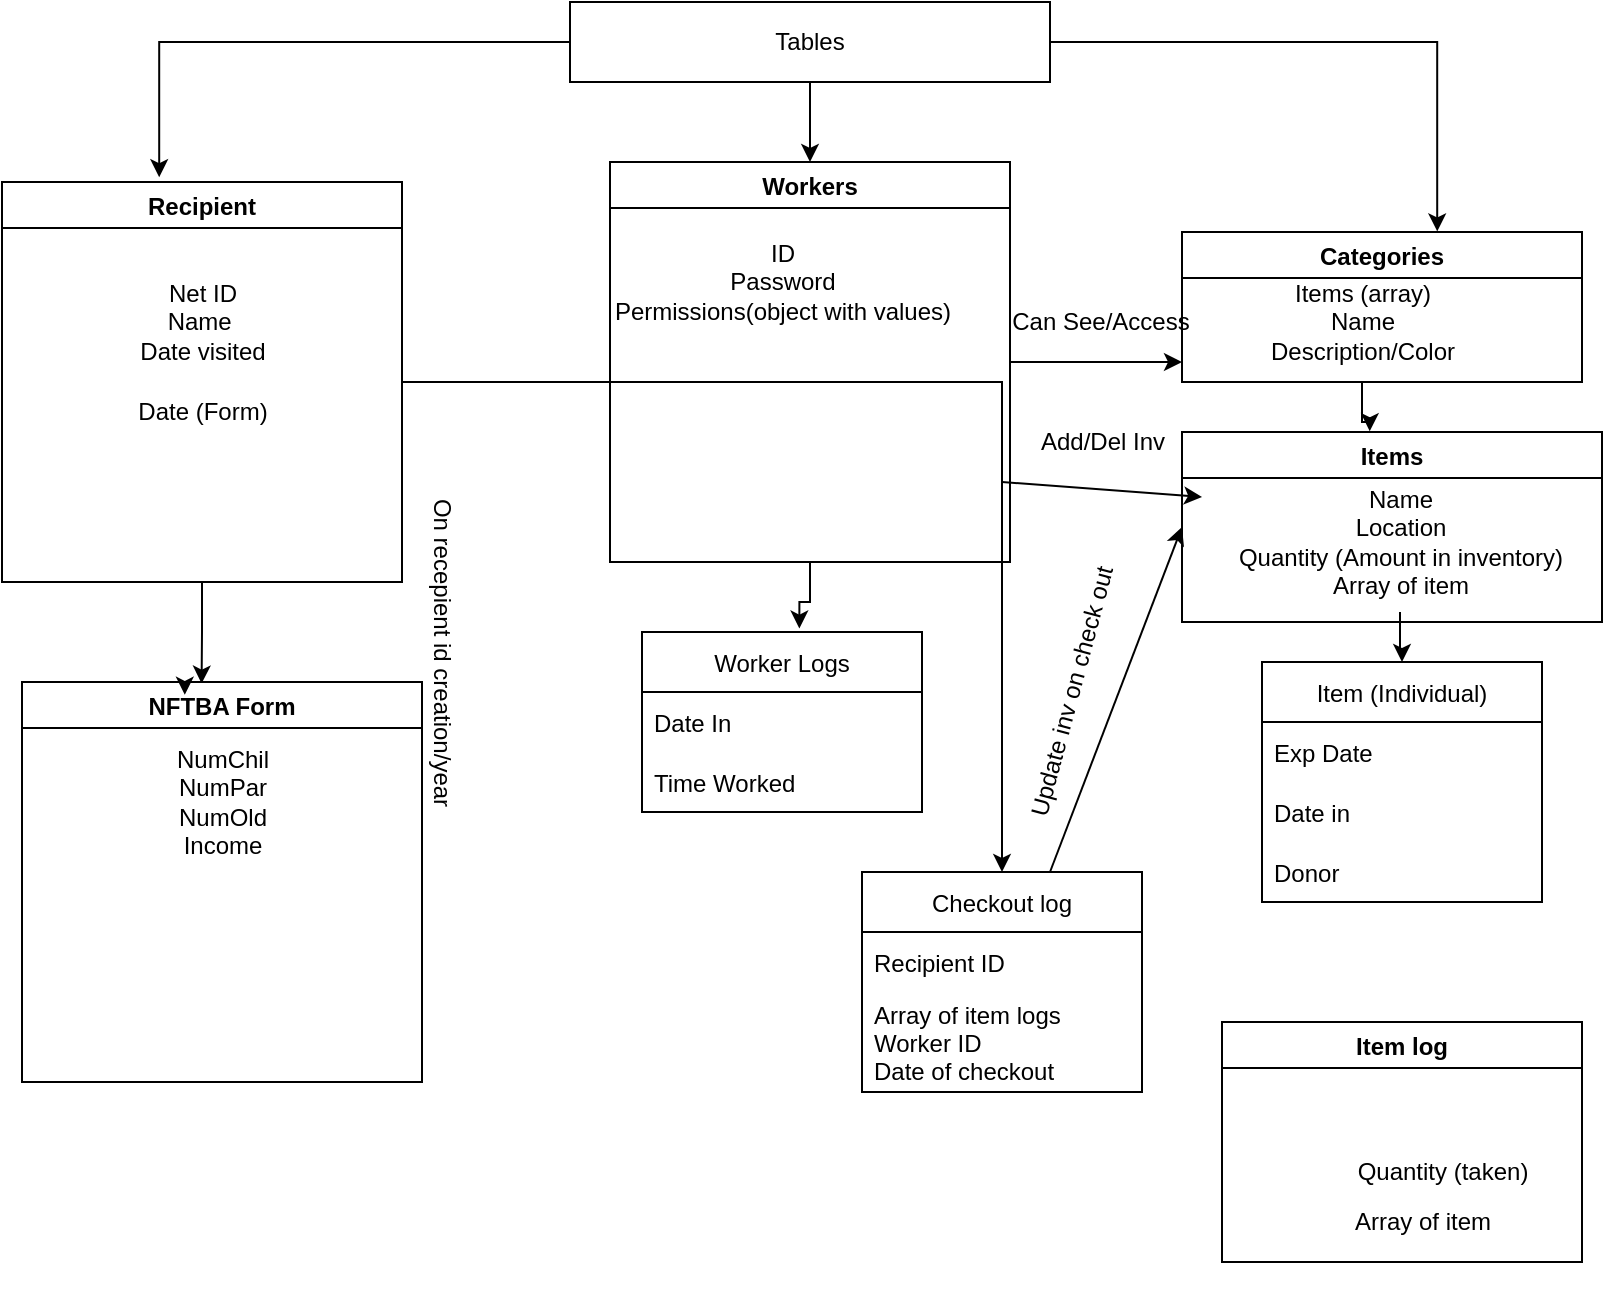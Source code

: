 <mxfile version="20.3.0" type="github">
  <diagram id="C5RBs43oDa-KdzZeNtuy" name="Page-1">
    <mxGraphModel dx="782" dy="468" grid="1" gridSize="10" guides="1" tooltips="1" connect="1" arrows="1" fold="1" page="1" pageScale="1" pageWidth="827" pageHeight="1169" math="0" shadow="0">
      <root>
        <mxCell id="WIyWlLk6GJQsqaUBKTNV-0" />
        <mxCell id="WIyWlLk6GJQsqaUBKTNV-1" parent="WIyWlLk6GJQsqaUBKTNV-0" />
        <mxCell id="W-ZZmaoJpfkEgvUS2qyO-48" style="edgeStyle=orthogonalEdgeStyle;rounded=0;orthogonalLoop=1;jettySize=auto;html=1;entryX=0.449;entryY=0.004;entryDx=0;entryDy=0;entryPerimeter=0;" parent="WIyWlLk6GJQsqaUBKTNV-1" source="W-ZZmaoJpfkEgvUS2qyO-13" target="W-ZZmaoJpfkEgvUS2qyO-45" edge="1">
          <mxGeometry relative="1" as="geometry" />
        </mxCell>
        <mxCell id="LEjf0Js33OpnvhWqmB9_-26" style="edgeStyle=orthogonalEdgeStyle;rounded=0;orthogonalLoop=1;jettySize=auto;html=1;" parent="WIyWlLk6GJQsqaUBKTNV-1" source="W-ZZmaoJpfkEgvUS2qyO-13" target="LEjf0Js33OpnvhWqmB9_-22" edge="1">
          <mxGeometry relative="1" as="geometry" />
        </mxCell>
        <mxCell id="W-ZZmaoJpfkEgvUS2qyO-13" value="Recipient" style="swimlane;startSize=23;" parent="WIyWlLk6GJQsqaUBKTNV-1" vertex="1">
          <mxGeometry x="10" y="260" width="200" height="200" as="geometry" />
        </mxCell>
        <mxCell id="W-ZZmaoJpfkEgvUS2qyO-18" value="Net ID&lt;br&gt;Name&amp;nbsp;&lt;br&gt;Date visited" style="text;html=1;align=center;verticalAlign=middle;resizable=0;points=[];autosize=1;strokeColor=none;fillColor=none;" parent="W-ZZmaoJpfkEgvUS2qyO-13" vertex="1">
          <mxGeometry x="55" y="40" width="90" height="60" as="geometry" />
        </mxCell>
        <mxCell id="W-ZZmaoJpfkEgvUS2qyO-39" value="Date (Form)" style="text;html=1;align=center;verticalAlign=middle;resizable=0;points=[];autosize=1;strokeColor=none;fillColor=none;" parent="W-ZZmaoJpfkEgvUS2qyO-13" vertex="1">
          <mxGeometry x="55" y="100" width="90" height="30" as="geometry" />
        </mxCell>
        <mxCell id="W-ZZmaoJpfkEgvUS2qyO-14" value="Categories" style="swimlane;" parent="WIyWlLk6GJQsqaUBKTNV-1" vertex="1">
          <mxGeometry x="600" y="285" width="200" height="75" as="geometry" />
        </mxCell>
        <mxCell id="W-ZZmaoJpfkEgvUS2qyO-37" style="edgeStyle=orthogonalEdgeStyle;rounded=0;orthogonalLoop=1;jettySize=auto;html=1;entryX=0.393;entryY=-0.012;entryDx=0;entryDy=0;entryPerimeter=0;" parent="WIyWlLk6GJQsqaUBKTNV-1" source="W-ZZmaoJpfkEgvUS2qyO-34" target="W-ZZmaoJpfkEgvUS2qyO-13" edge="1">
          <mxGeometry relative="1" as="geometry" />
        </mxCell>
        <mxCell id="W-ZZmaoJpfkEgvUS2qyO-38" style="edgeStyle=orthogonalEdgeStyle;rounded=0;orthogonalLoop=1;jettySize=auto;html=1;entryX=0.638;entryY=-0.004;entryDx=0;entryDy=0;entryPerimeter=0;" parent="WIyWlLk6GJQsqaUBKTNV-1" source="W-ZZmaoJpfkEgvUS2qyO-34" target="W-ZZmaoJpfkEgvUS2qyO-14" edge="1">
          <mxGeometry relative="1" as="geometry" />
        </mxCell>
        <mxCell id="LEjf0Js33OpnvhWqmB9_-2" style="edgeStyle=orthogonalEdgeStyle;rounded=0;orthogonalLoop=1;jettySize=auto;html=1;" parent="WIyWlLk6GJQsqaUBKTNV-1" source="W-ZZmaoJpfkEgvUS2qyO-34" target="LEjf0Js33OpnvhWqmB9_-1" edge="1">
          <mxGeometry relative="1" as="geometry" />
        </mxCell>
        <mxCell id="W-ZZmaoJpfkEgvUS2qyO-34" value="Tables" style="rounded=0;whiteSpace=wrap;html=1;" parent="WIyWlLk6GJQsqaUBKTNV-1" vertex="1">
          <mxGeometry x="294" y="170" width="240" height="40" as="geometry" />
        </mxCell>
        <mxCell id="W-ZZmaoJpfkEgvUS2qyO-45" value="NFTBA Form" style="swimlane;" parent="WIyWlLk6GJQsqaUBKTNV-1" vertex="1">
          <mxGeometry x="20" y="510" width="200" height="200" as="geometry" />
        </mxCell>
        <mxCell id="W-ZZmaoJpfkEgvUS2qyO-49" style="edgeStyle=orthogonalEdgeStyle;rounded=0;orthogonalLoop=1;jettySize=auto;html=1;exitX=0.5;exitY=0;exitDx=0;exitDy=0;entryX=0.407;entryY=0.032;entryDx=0;entryDy=0;entryPerimeter=0;" parent="WIyWlLk6GJQsqaUBKTNV-1" source="W-ZZmaoJpfkEgvUS2qyO-45" target="W-ZZmaoJpfkEgvUS2qyO-45" edge="1">
          <mxGeometry relative="1" as="geometry" />
        </mxCell>
        <mxCell id="W-ZZmaoJpfkEgvUS2qyO-51" value="NumChil&lt;br&gt;NumPar&lt;br&gt;NumOld&lt;br&gt;Income" style="text;html=1;align=center;verticalAlign=middle;resizable=0;points=[];autosize=1;strokeColor=none;fillColor=none;" parent="WIyWlLk6GJQsqaUBKTNV-1" vertex="1">
          <mxGeometry x="85" y="535" width="70" height="70" as="geometry" />
        </mxCell>
        <mxCell id="LEjf0Js33OpnvhWqmB9_-0" value="On recepient id creation/year" style="text;html=1;align=center;verticalAlign=middle;resizable=0;points=[];autosize=1;strokeColor=none;fillColor=none;rotation=90;" parent="WIyWlLk6GJQsqaUBKTNV-1" vertex="1">
          <mxGeometry x="140" y="480" width="180" height="30" as="geometry" />
        </mxCell>
        <mxCell id="LEjf0Js33OpnvhWqmB9_-19" style="edgeStyle=orthogonalEdgeStyle;rounded=0;orthogonalLoop=1;jettySize=auto;html=1;" parent="WIyWlLk6GJQsqaUBKTNV-1" source="LEjf0Js33OpnvhWqmB9_-1" edge="1">
          <mxGeometry relative="1" as="geometry">
            <mxPoint x="600" y="350" as="targetPoint" />
          </mxGeometry>
        </mxCell>
        <mxCell id="GrbsJYLR_bLG-Z3R_im9-24" style="edgeStyle=orthogonalEdgeStyle;rounded=0;orthogonalLoop=1;jettySize=auto;html=1;entryX=0.562;entryY=-0.019;entryDx=0;entryDy=0;entryPerimeter=0;" edge="1" parent="WIyWlLk6GJQsqaUBKTNV-1" source="LEjf0Js33OpnvhWqmB9_-1" target="GrbsJYLR_bLG-Z3R_im9-13">
          <mxGeometry relative="1" as="geometry" />
        </mxCell>
        <mxCell id="LEjf0Js33OpnvhWqmB9_-1" value="Workers" style="swimlane;" parent="WIyWlLk6GJQsqaUBKTNV-1" vertex="1">
          <mxGeometry x="314" y="250" width="200" height="200" as="geometry" />
        </mxCell>
        <mxCell id="LEjf0Js33OpnvhWqmB9_-3" value="ID&lt;br&gt;Password&lt;br&gt;Permissions(object with values)" style="text;html=1;align=center;verticalAlign=middle;resizable=0;points=[];autosize=1;strokeColor=none;fillColor=none;" parent="WIyWlLk6GJQsqaUBKTNV-1" vertex="1">
          <mxGeometry x="305" y="280" width="190" height="60" as="geometry" />
        </mxCell>
        <mxCell id="LEjf0Js33OpnvhWqmB9_-8" style="edgeStyle=orthogonalEdgeStyle;rounded=0;orthogonalLoop=1;jettySize=auto;html=1;entryX=0.447;entryY=-0.004;entryDx=0;entryDy=0;entryPerimeter=0;" parent="WIyWlLk6GJQsqaUBKTNV-1" source="LEjf0Js33OpnvhWqmB9_-4" target="LEjf0Js33OpnvhWqmB9_-6" edge="1">
          <mxGeometry relative="1" as="geometry" />
        </mxCell>
        <mxCell id="LEjf0Js33OpnvhWqmB9_-4" value="Items (array)&lt;br&gt;Name&lt;br&gt;Description/Color" style="text;html=1;align=center;verticalAlign=middle;resizable=0;points=[];autosize=1;strokeColor=none;fillColor=none;" parent="WIyWlLk6GJQsqaUBKTNV-1" vertex="1">
          <mxGeometry x="630" y="300" width="120" height="60" as="geometry" />
        </mxCell>
        <mxCell id="LEjf0Js33OpnvhWqmB9_-6" value="Items" style="swimlane;" parent="WIyWlLk6GJQsqaUBKTNV-1" vertex="1">
          <mxGeometry x="600" y="385" width="210" height="95" as="geometry" />
        </mxCell>
        <mxCell id="LEjf0Js33OpnvhWqmB9_-7" value="Name&lt;br&gt;Location&lt;br&gt;Quantity (Amount in inventory)&lt;br&gt;Array of item" style="text;html=1;align=center;verticalAlign=middle;resizable=0;points=[];autosize=1;strokeColor=none;fillColor=none;" parent="LEjf0Js33OpnvhWqmB9_-6" vertex="1">
          <mxGeometry x="14" y="20" width="190" height="70" as="geometry" />
        </mxCell>
        <mxCell id="LEjf0Js33OpnvhWqmB9_-9" value="Item log" style="swimlane;" parent="WIyWlLk6GJQsqaUBKTNV-1" vertex="1">
          <mxGeometry x="620" y="680" width="180" height="120" as="geometry" />
        </mxCell>
        <mxCell id="LEjf0Js33OpnvhWqmB9_-14" value="Quantity (taken)" style="text;html=1;align=center;verticalAlign=middle;resizable=0;points=[];autosize=1;strokeColor=none;fillColor=none;" parent="LEjf0Js33OpnvhWqmB9_-9" vertex="1">
          <mxGeometry x="55" y="60" width="110" height="30" as="geometry" />
        </mxCell>
        <mxCell id="GrbsJYLR_bLG-Z3R_im9-0" value="&lt;br&gt;" style="text;html=1;align=center;verticalAlign=middle;resizable=0;points=[];autosize=1;strokeColor=none;fillColor=none;" vertex="1" parent="LEjf0Js33OpnvhWqmB9_-9">
          <mxGeometry x="100" y="105" width="20" height="30" as="geometry" />
        </mxCell>
        <mxCell id="GrbsJYLR_bLG-Z3R_im9-22" value="Array of item" style="text;html=1;align=center;verticalAlign=middle;resizable=0;points=[];autosize=1;strokeColor=none;fillColor=none;" vertex="1" parent="LEjf0Js33OpnvhWqmB9_-9">
          <mxGeometry x="55" y="85" width="90" height="30" as="geometry" />
        </mxCell>
        <mxCell id="LEjf0Js33OpnvhWqmB9_-20" value="Can See/Access" style="text;html=1;align=center;verticalAlign=middle;resizable=0;points=[];autosize=1;strokeColor=none;fillColor=none;" parent="WIyWlLk6GJQsqaUBKTNV-1" vertex="1">
          <mxGeometry x="504" y="315" width="110" height="30" as="geometry" />
        </mxCell>
        <mxCell id="LEjf0Js33OpnvhWqmB9_-22" value="Checkout log" style="swimlane;fontStyle=0;childLayout=stackLayout;horizontal=1;startSize=30;horizontalStack=0;resizeParent=1;resizeParentMax=0;resizeLast=0;collapsible=1;marginBottom=0;" parent="WIyWlLk6GJQsqaUBKTNV-1" vertex="1">
          <mxGeometry x="440" y="605" width="140" height="110" as="geometry" />
        </mxCell>
        <mxCell id="LEjf0Js33OpnvhWqmB9_-23" value="Recipient ID" style="text;strokeColor=none;fillColor=none;align=left;verticalAlign=middle;spacingLeft=4;spacingRight=4;overflow=hidden;points=[[0,0.5],[1,0.5]];portConstraint=eastwest;rotatable=0;" parent="LEjf0Js33OpnvhWqmB9_-22" vertex="1">
          <mxGeometry y="30" width="140" height="30" as="geometry" />
        </mxCell>
        <mxCell id="LEjf0Js33OpnvhWqmB9_-24" value="Array of item logs&#xa;Worker ID &#xa;Date of checkout" style="text;strokeColor=none;fillColor=none;align=left;verticalAlign=middle;spacingLeft=4;spacingRight=4;overflow=hidden;points=[[0,0.5],[1,0.5]];portConstraint=eastwest;rotatable=0;" parent="LEjf0Js33OpnvhWqmB9_-22" vertex="1">
          <mxGeometry y="60" width="140" height="50" as="geometry" />
        </mxCell>
        <mxCell id="GrbsJYLR_bLG-Z3R_im9-7" value="" style="endArrow=classic;html=1;rounded=0;entryX=0;entryY=0.5;entryDx=0;entryDy=0;" edge="1" parent="WIyWlLk6GJQsqaUBKTNV-1" target="LEjf0Js33OpnvhWqmB9_-6">
          <mxGeometry width="50" height="50" relative="1" as="geometry">
            <mxPoint x="534" y="605" as="sourcePoint" />
            <mxPoint x="584" y="555" as="targetPoint" />
          </mxGeometry>
        </mxCell>
        <mxCell id="GrbsJYLR_bLG-Z3R_im9-9" value="" style="endArrow=classic;html=1;rounded=0;entryX=-0.021;entryY=0.178;entryDx=0;entryDy=0;entryPerimeter=0;" edge="1" parent="WIyWlLk6GJQsqaUBKTNV-1" target="LEjf0Js33OpnvhWqmB9_-7">
          <mxGeometry width="50" height="50" relative="1" as="geometry">
            <mxPoint x="510" y="410" as="sourcePoint" />
            <mxPoint x="560" y="360" as="targetPoint" />
          </mxGeometry>
        </mxCell>
        <mxCell id="GrbsJYLR_bLG-Z3R_im9-10" value="Add/Del Inv" style="text;html=1;align=center;verticalAlign=middle;resizable=0;points=[];autosize=1;strokeColor=none;fillColor=none;" vertex="1" parent="WIyWlLk6GJQsqaUBKTNV-1">
          <mxGeometry x="515" y="375" width="90" height="30" as="geometry" />
        </mxCell>
        <mxCell id="GrbsJYLR_bLG-Z3R_im9-12" value="Update inv on check out" style="text;html=1;align=center;verticalAlign=middle;resizable=0;points=[];autosize=1;strokeColor=none;fillColor=none;rotation=-75;" vertex="1" parent="WIyWlLk6GJQsqaUBKTNV-1">
          <mxGeometry x="470" y="500" width="150" height="30" as="geometry" />
        </mxCell>
        <mxCell id="GrbsJYLR_bLG-Z3R_im9-13" value="Worker Logs" style="swimlane;fontStyle=0;childLayout=stackLayout;horizontal=1;startSize=30;horizontalStack=0;resizeParent=1;resizeParentMax=0;resizeLast=0;collapsible=1;marginBottom=0;" vertex="1" parent="WIyWlLk6GJQsqaUBKTNV-1">
          <mxGeometry x="330" y="485" width="140" height="90" as="geometry" />
        </mxCell>
        <mxCell id="GrbsJYLR_bLG-Z3R_im9-14" value="Date In" style="text;strokeColor=none;fillColor=none;align=left;verticalAlign=middle;spacingLeft=4;spacingRight=4;overflow=hidden;points=[[0,0.5],[1,0.5]];portConstraint=eastwest;rotatable=0;" vertex="1" parent="GrbsJYLR_bLG-Z3R_im9-13">
          <mxGeometry y="30" width="140" height="30" as="geometry" />
        </mxCell>
        <mxCell id="GrbsJYLR_bLG-Z3R_im9-15" value="Time Worked" style="text;strokeColor=none;fillColor=none;align=left;verticalAlign=middle;spacingLeft=4;spacingRight=4;overflow=hidden;points=[[0,0.5],[1,0.5]];portConstraint=eastwest;rotatable=0;" vertex="1" parent="GrbsJYLR_bLG-Z3R_im9-13">
          <mxGeometry y="60" width="140" height="30" as="geometry" />
        </mxCell>
        <mxCell id="GrbsJYLR_bLG-Z3R_im9-18" value="Item (Individual)" style="swimlane;fontStyle=0;childLayout=stackLayout;horizontal=1;startSize=30;horizontalStack=0;resizeParent=1;resizeParentMax=0;resizeLast=0;collapsible=1;marginBottom=0;" vertex="1" parent="WIyWlLk6GJQsqaUBKTNV-1">
          <mxGeometry x="640" y="500" width="140" height="120" as="geometry" />
        </mxCell>
        <mxCell id="GrbsJYLR_bLG-Z3R_im9-19" value="Exp Date" style="text;strokeColor=none;fillColor=none;align=left;verticalAlign=middle;spacingLeft=4;spacingRight=4;overflow=hidden;points=[[0,0.5],[1,0.5]];portConstraint=eastwest;rotatable=0;" vertex="1" parent="GrbsJYLR_bLG-Z3R_im9-18">
          <mxGeometry y="30" width="140" height="30" as="geometry" />
        </mxCell>
        <mxCell id="GrbsJYLR_bLG-Z3R_im9-20" value="Date in" style="text;strokeColor=none;fillColor=none;align=left;verticalAlign=middle;spacingLeft=4;spacingRight=4;overflow=hidden;points=[[0,0.5],[1,0.5]];portConstraint=eastwest;rotatable=0;" vertex="1" parent="GrbsJYLR_bLG-Z3R_im9-18">
          <mxGeometry y="60" width="140" height="30" as="geometry" />
        </mxCell>
        <mxCell id="GrbsJYLR_bLG-Z3R_im9-21" value="Donor" style="text;strokeColor=none;fillColor=none;align=left;verticalAlign=middle;spacingLeft=4;spacingRight=4;overflow=hidden;points=[[0,0.5],[1,0.5]];portConstraint=eastwest;rotatable=0;" vertex="1" parent="GrbsJYLR_bLG-Z3R_im9-18">
          <mxGeometry y="90" width="140" height="30" as="geometry" />
        </mxCell>
        <mxCell id="GrbsJYLR_bLG-Z3R_im9-23" style="edgeStyle=orthogonalEdgeStyle;rounded=0;orthogonalLoop=1;jettySize=auto;html=1;" edge="1" parent="WIyWlLk6GJQsqaUBKTNV-1" source="LEjf0Js33OpnvhWqmB9_-7" target="GrbsJYLR_bLG-Z3R_im9-18">
          <mxGeometry relative="1" as="geometry" />
        </mxCell>
      </root>
    </mxGraphModel>
  </diagram>
</mxfile>
